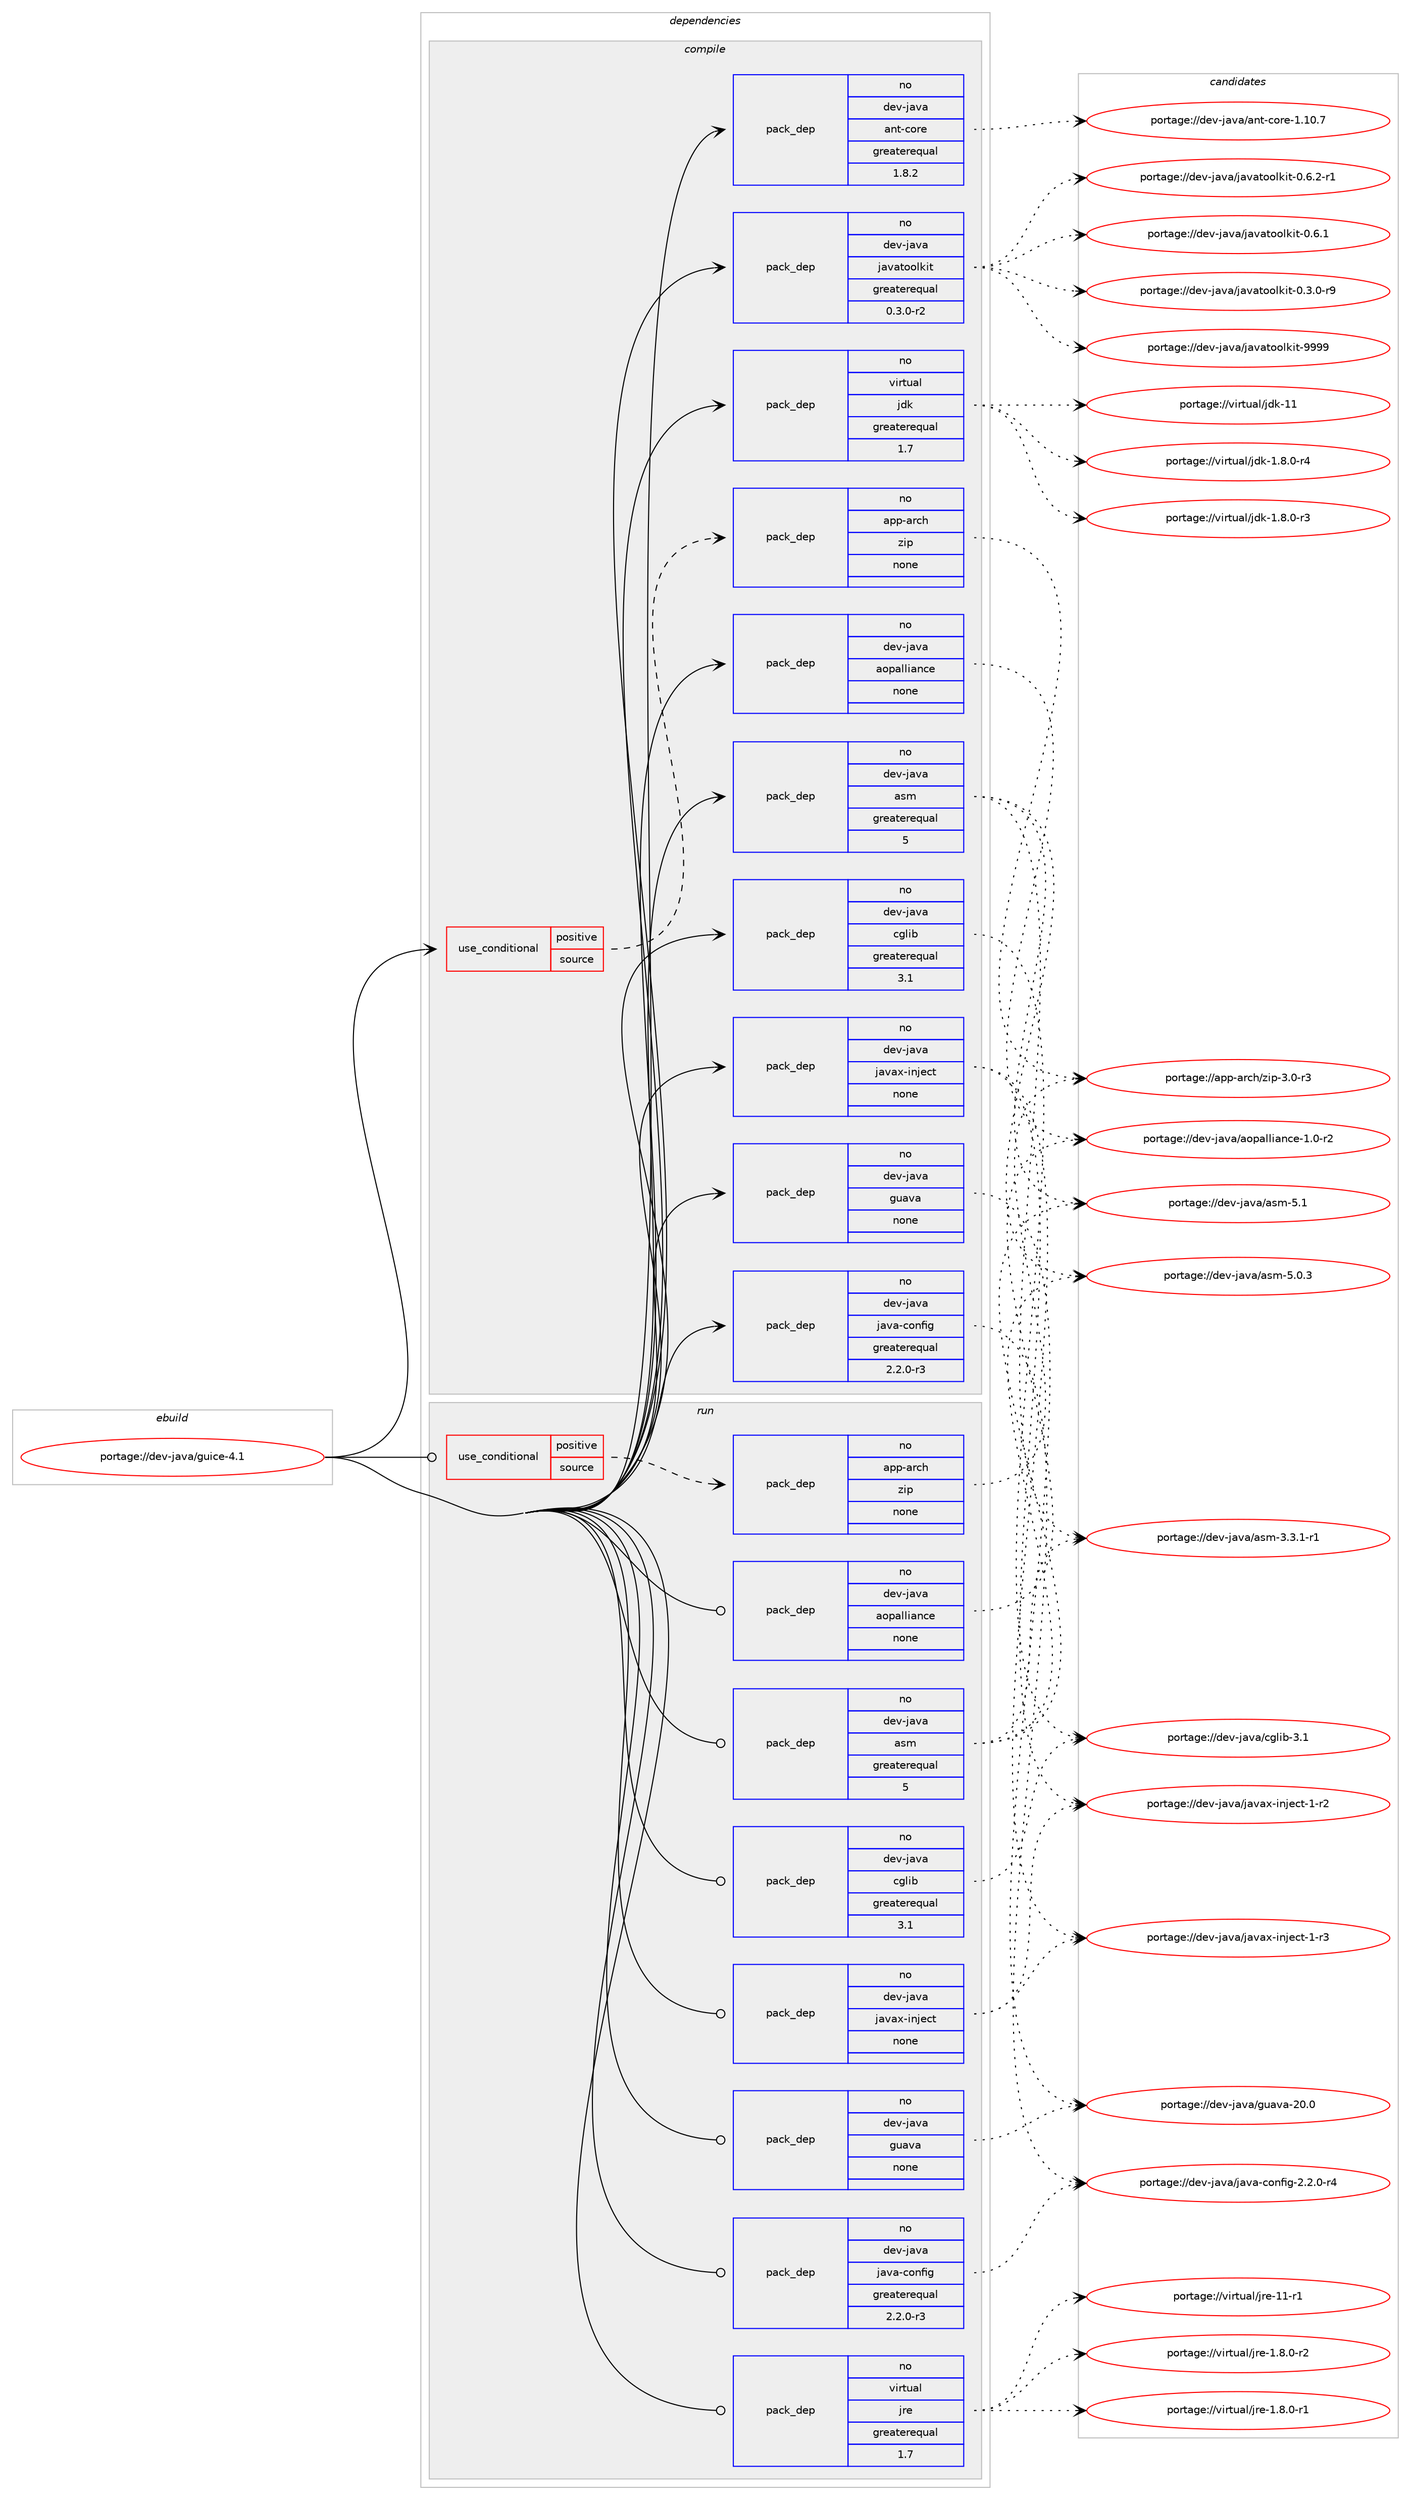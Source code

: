 digraph prolog {

# *************
# Graph options
# *************

newrank=true;
concentrate=true;
compound=true;
graph [rankdir=LR,fontname=Helvetica,fontsize=10,ranksep=1.5];#, ranksep=2.5, nodesep=0.2];
edge  [arrowhead=vee];
node  [fontname=Helvetica,fontsize=10];

# **********
# The ebuild
# **********

subgraph cluster_leftcol {
color=gray;
rank=same;
label=<<i>ebuild</i>>;
id [label="portage://dev-java/guice-4.1", color=red, width=4, href="../dev-java/guice-4.1.svg"];
}

# ****************
# The dependencies
# ****************

subgraph cluster_midcol {
color=gray;
label=<<i>dependencies</i>>;
subgraph cluster_compile {
fillcolor="#eeeeee";
style=filled;
label=<<i>compile</i>>;
subgraph cond130160 {
dependency531426 [label=<<TABLE BORDER="0" CELLBORDER="1" CELLSPACING="0" CELLPADDING="4"><TR><TD ROWSPAN="3" CELLPADDING="10">use_conditional</TD></TR><TR><TD>positive</TD></TR><TR><TD>source</TD></TR></TABLE>>, shape=none, color=red];
subgraph pack395647 {
dependency531427 [label=<<TABLE BORDER="0" CELLBORDER="1" CELLSPACING="0" CELLPADDING="4" WIDTH="220"><TR><TD ROWSPAN="6" CELLPADDING="30">pack_dep</TD></TR><TR><TD WIDTH="110">no</TD></TR><TR><TD>app-arch</TD></TR><TR><TD>zip</TD></TR><TR><TD>none</TD></TR><TR><TD></TD></TR></TABLE>>, shape=none, color=blue];
}
dependency531426:e -> dependency531427:w [weight=20,style="dashed",arrowhead="vee"];
}
id:e -> dependency531426:w [weight=20,style="solid",arrowhead="vee"];
subgraph pack395648 {
dependency531428 [label=<<TABLE BORDER="0" CELLBORDER="1" CELLSPACING="0" CELLPADDING="4" WIDTH="220"><TR><TD ROWSPAN="6" CELLPADDING="30">pack_dep</TD></TR><TR><TD WIDTH="110">no</TD></TR><TR><TD>dev-java</TD></TR><TR><TD>ant-core</TD></TR><TR><TD>greaterequal</TD></TR><TR><TD>1.8.2</TD></TR></TABLE>>, shape=none, color=blue];
}
id:e -> dependency531428:w [weight=20,style="solid",arrowhead="vee"];
subgraph pack395649 {
dependency531429 [label=<<TABLE BORDER="0" CELLBORDER="1" CELLSPACING="0" CELLPADDING="4" WIDTH="220"><TR><TD ROWSPAN="6" CELLPADDING="30">pack_dep</TD></TR><TR><TD WIDTH="110">no</TD></TR><TR><TD>dev-java</TD></TR><TR><TD>aopalliance</TD></TR><TR><TD>none</TD></TR><TR><TD></TD></TR></TABLE>>, shape=none, color=blue];
}
id:e -> dependency531429:w [weight=20,style="solid",arrowhead="vee"];
subgraph pack395650 {
dependency531430 [label=<<TABLE BORDER="0" CELLBORDER="1" CELLSPACING="0" CELLPADDING="4" WIDTH="220"><TR><TD ROWSPAN="6" CELLPADDING="30">pack_dep</TD></TR><TR><TD WIDTH="110">no</TD></TR><TR><TD>dev-java</TD></TR><TR><TD>asm</TD></TR><TR><TD>greaterequal</TD></TR><TR><TD>5</TD></TR></TABLE>>, shape=none, color=blue];
}
id:e -> dependency531430:w [weight=20,style="solid",arrowhead="vee"];
subgraph pack395651 {
dependency531431 [label=<<TABLE BORDER="0" CELLBORDER="1" CELLSPACING="0" CELLPADDING="4" WIDTH="220"><TR><TD ROWSPAN="6" CELLPADDING="30">pack_dep</TD></TR><TR><TD WIDTH="110">no</TD></TR><TR><TD>dev-java</TD></TR><TR><TD>cglib</TD></TR><TR><TD>greaterequal</TD></TR><TR><TD>3.1</TD></TR></TABLE>>, shape=none, color=blue];
}
id:e -> dependency531431:w [weight=20,style="solid",arrowhead="vee"];
subgraph pack395652 {
dependency531432 [label=<<TABLE BORDER="0" CELLBORDER="1" CELLSPACING="0" CELLPADDING="4" WIDTH="220"><TR><TD ROWSPAN="6" CELLPADDING="30">pack_dep</TD></TR><TR><TD WIDTH="110">no</TD></TR><TR><TD>dev-java</TD></TR><TR><TD>guava</TD></TR><TR><TD>none</TD></TR><TR><TD></TD></TR></TABLE>>, shape=none, color=blue];
}
id:e -> dependency531432:w [weight=20,style="solid",arrowhead="vee"];
subgraph pack395653 {
dependency531433 [label=<<TABLE BORDER="0" CELLBORDER="1" CELLSPACING="0" CELLPADDING="4" WIDTH="220"><TR><TD ROWSPAN="6" CELLPADDING="30">pack_dep</TD></TR><TR><TD WIDTH="110">no</TD></TR><TR><TD>dev-java</TD></TR><TR><TD>java-config</TD></TR><TR><TD>greaterequal</TD></TR><TR><TD>2.2.0-r3</TD></TR></TABLE>>, shape=none, color=blue];
}
id:e -> dependency531433:w [weight=20,style="solid",arrowhead="vee"];
subgraph pack395654 {
dependency531434 [label=<<TABLE BORDER="0" CELLBORDER="1" CELLSPACING="0" CELLPADDING="4" WIDTH="220"><TR><TD ROWSPAN="6" CELLPADDING="30">pack_dep</TD></TR><TR><TD WIDTH="110">no</TD></TR><TR><TD>dev-java</TD></TR><TR><TD>javatoolkit</TD></TR><TR><TD>greaterequal</TD></TR><TR><TD>0.3.0-r2</TD></TR></TABLE>>, shape=none, color=blue];
}
id:e -> dependency531434:w [weight=20,style="solid",arrowhead="vee"];
subgraph pack395655 {
dependency531435 [label=<<TABLE BORDER="0" CELLBORDER="1" CELLSPACING="0" CELLPADDING="4" WIDTH="220"><TR><TD ROWSPAN="6" CELLPADDING="30">pack_dep</TD></TR><TR><TD WIDTH="110">no</TD></TR><TR><TD>dev-java</TD></TR><TR><TD>javax-inject</TD></TR><TR><TD>none</TD></TR><TR><TD></TD></TR></TABLE>>, shape=none, color=blue];
}
id:e -> dependency531435:w [weight=20,style="solid",arrowhead="vee"];
subgraph pack395656 {
dependency531436 [label=<<TABLE BORDER="0" CELLBORDER="1" CELLSPACING="0" CELLPADDING="4" WIDTH="220"><TR><TD ROWSPAN="6" CELLPADDING="30">pack_dep</TD></TR><TR><TD WIDTH="110">no</TD></TR><TR><TD>virtual</TD></TR><TR><TD>jdk</TD></TR><TR><TD>greaterequal</TD></TR><TR><TD>1.7</TD></TR></TABLE>>, shape=none, color=blue];
}
id:e -> dependency531436:w [weight=20,style="solid",arrowhead="vee"];
}
subgraph cluster_compileandrun {
fillcolor="#eeeeee";
style=filled;
label=<<i>compile and run</i>>;
}
subgraph cluster_run {
fillcolor="#eeeeee";
style=filled;
label=<<i>run</i>>;
subgraph cond130161 {
dependency531437 [label=<<TABLE BORDER="0" CELLBORDER="1" CELLSPACING="0" CELLPADDING="4"><TR><TD ROWSPAN="3" CELLPADDING="10">use_conditional</TD></TR><TR><TD>positive</TD></TR><TR><TD>source</TD></TR></TABLE>>, shape=none, color=red];
subgraph pack395657 {
dependency531438 [label=<<TABLE BORDER="0" CELLBORDER="1" CELLSPACING="0" CELLPADDING="4" WIDTH="220"><TR><TD ROWSPAN="6" CELLPADDING="30">pack_dep</TD></TR><TR><TD WIDTH="110">no</TD></TR><TR><TD>app-arch</TD></TR><TR><TD>zip</TD></TR><TR><TD>none</TD></TR><TR><TD></TD></TR></TABLE>>, shape=none, color=blue];
}
dependency531437:e -> dependency531438:w [weight=20,style="dashed",arrowhead="vee"];
}
id:e -> dependency531437:w [weight=20,style="solid",arrowhead="odot"];
subgraph pack395658 {
dependency531439 [label=<<TABLE BORDER="0" CELLBORDER="1" CELLSPACING="0" CELLPADDING="4" WIDTH="220"><TR><TD ROWSPAN="6" CELLPADDING="30">pack_dep</TD></TR><TR><TD WIDTH="110">no</TD></TR><TR><TD>dev-java</TD></TR><TR><TD>aopalliance</TD></TR><TR><TD>none</TD></TR><TR><TD></TD></TR></TABLE>>, shape=none, color=blue];
}
id:e -> dependency531439:w [weight=20,style="solid",arrowhead="odot"];
subgraph pack395659 {
dependency531440 [label=<<TABLE BORDER="0" CELLBORDER="1" CELLSPACING="0" CELLPADDING="4" WIDTH="220"><TR><TD ROWSPAN="6" CELLPADDING="30">pack_dep</TD></TR><TR><TD WIDTH="110">no</TD></TR><TR><TD>dev-java</TD></TR><TR><TD>asm</TD></TR><TR><TD>greaterequal</TD></TR><TR><TD>5</TD></TR></TABLE>>, shape=none, color=blue];
}
id:e -> dependency531440:w [weight=20,style="solid",arrowhead="odot"];
subgraph pack395660 {
dependency531441 [label=<<TABLE BORDER="0" CELLBORDER="1" CELLSPACING="0" CELLPADDING="4" WIDTH="220"><TR><TD ROWSPAN="6" CELLPADDING="30">pack_dep</TD></TR><TR><TD WIDTH="110">no</TD></TR><TR><TD>dev-java</TD></TR><TR><TD>cglib</TD></TR><TR><TD>greaterequal</TD></TR><TR><TD>3.1</TD></TR></TABLE>>, shape=none, color=blue];
}
id:e -> dependency531441:w [weight=20,style="solid",arrowhead="odot"];
subgraph pack395661 {
dependency531442 [label=<<TABLE BORDER="0" CELLBORDER="1" CELLSPACING="0" CELLPADDING="4" WIDTH="220"><TR><TD ROWSPAN="6" CELLPADDING="30">pack_dep</TD></TR><TR><TD WIDTH="110">no</TD></TR><TR><TD>dev-java</TD></TR><TR><TD>guava</TD></TR><TR><TD>none</TD></TR><TR><TD></TD></TR></TABLE>>, shape=none, color=blue];
}
id:e -> dependency531442:w [weight=20,style="solid",arrowhead="odot"];
subgraph pack395662 {
dependency531443 [label=<<TABLE BORDER="0" CELLBORDER="1" CELLSPACING="0" CELLPADDING="4" WIDTH="220"><TR><TD ROWSPAN="6" CELLPADDING="30">pack_dep</TD></TR><TR><TD WIDTH="110">no</TD></TR><TR><TD>dev-java</TD></TR><TR><TD>java-config</TD></TR><TR><TD>greaterequal</TD></TR><TR><TD>2.2.0-r3</TD></TR></TABLE>>, shape=none, color=blue];
}
id:e -> dependency531443:w [weight=20,style="solid",arrowhead="odot"];
subgraph pack395663 {
dependency531444 [label=<<TABLE BORDER="0" CELLBORDER="1" CELLSPACING="0" CELLPADDING="4" WIDTH="220"><TR><TD ROWSPAN="6" CELLPADDING="30">pack_dep</TD></TR><TR><TD WIDTH="110">no</TD></TR><TR><TD>dev-java</TD></TR><TR><TD>javax-inject</TD></TR><TR><TD>none</TD></TR><TR><TD></TD></TR></TABLE>>, shape=none, color=blue];
}
id:e -> dependency531444:w [weight=20,style="solid",arrowhead="odot"];
subgraph pack395664 {
dependency531445 [label=<<TABLE BORDER="0" CELLBORDER="1" CELLSPACING="0" CELLPADDING="4" WIDTH="220"><TR><TD ROWSPAN="6" CELLPADDING="30">pack_dep</TD></TR><TR><TD WIDTH="110">no</TD></TR><TR><TD>virtual</TD></TR><TR><TD>jre</TD></TR><TR><TD>greaterequal</TD></TR><TR><TD>1.7</TD></TR></TABLE>>, shape=none, color=blue];
}
id:e -> dependency531445:w [weight=20,style="solid",arrowhead="odot"];
}
}

# **************
# The candidates
# **************

subgraph cluster_choices {
rank=same;
color=gray;
label=<<i>candidates</i>>;

subgraph choice395647 {
color=black;
nodesep=1;
choice9711211245971149910447122105112455146484511451 [label="portage://app-arch/zip-3.0-r3", color=red, width=4,href="../app-arch/zip-3.0-r3.svg"];
dependency531427:e -> choice9711211245971149910447122105112455146484511451:w [style=dotted,weight="100"];
}
subgraph choice395648 {
color=black;
nodesep=1;
choice1001011184510697118974797110116459911111410145494649484655 [label="portage://dev-java/ant-core-1.10.7", color=red, width=4,href="../dev-java/ant-core-1.10.7.svg"];
dependency531428:e -> choice1001011184510697118974797110116459911111410145494649484655:w [style=dotted,weight="100"];
}
subgraph choice395649 {
color=black;
nodesep=1;
choice1001011184510697118974797111112971081081059711099101454946484511450 [label="portage://dev-java/aopalliance-1.0-r2", color=red, width=4,href="../dev-java/aopalliance-1.0-r2.svg"];
dependency531429:e -> choice1001011184510697118974797111112971081081059711099101454946484511450:w [style=dotted,weight="100"];
}
subgraph choice395650 {
color=black;
nodesep=1;
choice100101118451069711897479711510945534649 [label="portage://dev-java/asm-5.1", color=red, width=4,href="../dev-java/asm-5.1.svg"];
choice1001011184510697118974797115109455346484651 [label="portage://dev-java/asm-5.0.3", color=red, width=4,href="../dev-java/asm-5.0.3.svg"];
choice10010111845106971189747971151094551465146494511449 [label="portage://dev-java/asm-3.3.1-r1", color=red, width=4,href="../dev-java/asm-3.3.1-r1.svg"];
dependency531430:e -> choice100101118451069711897479711510945534649:w [style=dotted,weight="100"];
dependency531430:e -> choice1001011184510697118974797115109455346484651:w [style=dotted,weight="100"];
dependency531430:e -> choice10010111845106971189747971151094551465146494511449:w [style=dotted,weight="100"];
}
subgraph choice395651 {
color=black;
nodesep=1;
choice10010111845106971189747991031081059845514649 [label="portage://dev-java/cglib-3.1", color=red, width=4,href="../dev-java/cglib-3.1.svg"];
dependency531431:e -> choice10010111845106971189747991031081059845514649:w [style=dotted,weight="100"];
}
subgraph choice395652 {
color=black;
nodesep=1;
choice1001011184510697118974710311797118974550484648 [label="portage://dev-java/guava-20.0", color=red, width=4,href="../dev-java/guava-20.0.svg"];
dependency531432:e -> choice1001011184510697118974710311797118974550484648:w [style=dotted,weight="100"];
}
subgraph choice395653 {
color=black;
nodesep=1;
choice10010111845106971189747106971189745991111101021051034550465046484511452 [label="portage://dev-java/java-config-2.2.0-r4", color=red, width=4,href="../dev-java/java-config-2.2.0-r4.svg"];
dependency531433:e -> choice10010111845106971189747106971189745991111101021051034550465046484511452:w [style=dotted,weight="100"];
}
subgraph choice395654 {
color=black;
nodesep=1;
choice1001011184510697118974710697118971161111111081071051164557575757 [label="portage://dev-java/javatoolkit-9999", color=red, width=4,href="../dev-java/javatoolkit-9999.svg"];
choice1001011184510697118974710697118971161111111081071051164548465446504511449 [label="portage://dev-java/javatoolkit-0.6.2-r1", color=red, width=4,href="../dev-java/javatoolkit-0.6.2-r1.svg"];
choice100101118451069711897471069711897116111111108107105116454846544649 [label="portage://dev-java/javatoolkit-0.6.1", color=red, width=4,href="../dev-java/javatoolkit-0.6.1.svg"];
choice1001011184510697118974710697118971161111111081071051164548465146484511457 [label="portage://dev-java/javatoolkit-0.3.0-r9", color=red, width=4,href="../dev-java/javatoolkit-0.3.0-r9.svg"];
dependency531434:e -> choice1001011184510697118974710697118971161111111081071051164557575757:w [style=dotted,weight="100"];
dependency531434:e -> choice1001011184510697118974710697118971161111111081071051164548465446504511449:w [style=dotted,weight="100"];
dependency531434:e -> choice100101118451069711897471069711897116111111108107105116454846544649:w [style=dotted,weight="100"];
dependency531434:e -> choice1001011184510697118974710697118971161111111081071051164548465146484511457:w [style=dotted,weight="100"];
}
subgraph choice395655 {
color=black;
nodesep=1;
choice100101118451069711897471069711897120451051101061019911645494511451 [label="portage://dev-java/javax-inject-1-r3", color=red, width=4,href="../dev-java/javax-inject-1-r3.svg"];
choice100101118451069711897471069711897120451051101061019911645494511450 [label="portage://dev-java/javax-inject-1-r2", color=red, width=4,href="../dev-java/javax-inject-1-r2.svg"];
dependency531435:e -> choice100101118451069711897471069711897120451051101061019911645494511451:w [style=dotted,weight="100"];
dependency531435:e -> choice100101118451069711897471069711897120451051101061019911645494511450:w [style=dotted,weight="100"];
}
subgraph choice395656 {
color=black;
nodesep=1;
choice1181051141161179710847106100107454949 [label="portage://virtual/jdk-11", color=red, width=4,href="../virtual/jdk-11.svg"];
choice11810511411611797108471061001074549465646484511452 [label="portage://virtual/jdk-1.8.0-r4", color=red, width=4,href="../virtual/jdk-1.8.0-r4.svg"];
choice11810511411611797108471061001074549465646484511451 [label="portage://virtual/jdk-1.8.0-r3", color=red, width=4,href="../virtual/jdk-1.8.0-r3.svg"];
dependency531436:e -> choice1181051141161179710847106100107454949:w [style=dotted,weight="100"];
dependency531436:e -> choice11810511411611797108471061001074549465646484511452:w [style=dotted,weight="100"];
dependency531436:e -> choice11810511411611797108471061001074549465646484511451:w [style=dotted,weight="100"];
}
subgraph choice395657 {
color=black;
nodesep=1;
choice9711211245971149910447122105112455146484511451 [label="portage://app-arch/zip-3.0-r3", color=red, width=4,href="../app-arch/zip-3.0-r3.svg"];
dependency531438:e -> choice9711211245971149910447122105112455146484511451:w [style=dotted,weight="100"];
}
subgraph choice395658 {
color=black;
nodesep=1;
choice1001011184510697118974797111112971081081059711099101454946484511450 [label="portage://dev-java/aopalliance-1.0-r2", color=red, width=4,href="../dev-java/aopalliance-1.0-r2.svg"];
dependency531439:e -> choice1001011184510697118974797111112971081081059711099101454946484511450:w [style=dotted,weight="100"];
}
subgraph choice395659 {
color=black;
nodesep=1;
choice100101118451069711897479711510945534649 [label="portage://dev-java/asm-5.1", color=red, width=4,href="../dev-java/asm-5.1.svg"];
choice1001011184510697118974797115109455346484651 [label="portage://dev-java/asm-5.0.3", color=red, width=4,href="../dev-java/asm-5.0.3.svg"];
choice10010111845106971189747971151094551465146494511449 [label="portage://dev-java/asm-3.3.1-r1", color=red, width=4,href="../dev-java/asm-3.3.1-r1.svg"];
dependency531440:e -> choice100101118451069711897479711510945534649:w [style=dotted,weight="100"];
dependency531440:e -> choice1001011184510697118974797115109455346484651:w [style=dotted,weight="100"];
dependency531440:e -> choice10010111845106971189747971151094551465146494511449:w [style=dotted,weight="100"];
}
subgraph choice395660 {
color=black;
nodesep=1;
choice10010111845106971189747991031081059845514649 [label="portage://dev-java/cglib-3.1", color=red, width=4,href="../dev-java/cglib-3.1.svg"];
dependency531441:e -> choice10010111845106971189747991031081059845514649:w [style=dotted,weight="100"];
}
subgraph choice395661 {
color=black;
nodesep=1;
choice1001011184510697118974710311797118974550484648 [label="portage://dev-java/guava-20.0", color=red, width=4,href="../dev-java/guava-20.0.svg"];
dependency531442:e -> choice1001011184510697118974710311797118974550484648:w [style=dotted,weight="100"];
}
subgraph choice395662 {
color=black;
nodesep=1;
choice10010111845106971189747106971189745991111101021051034550465046484511452 [label="portage://dev-java/java-config-2.2.0-r4", color=red, width=4,href="../dev-java/java-config-2.2.0-r4.svg"];
dependency531443:e -> choice10010111845106971189747106971189745991111101021051034550465046484511452:w [style=dotted,weight="100"];
}
subgraph choice395663 {
color=black;
nodesep=1;
choice100101118451069711897471069711897120451051101061019911645494511451 [label="portage://dev-java/javax-inject-1-r3", color=red, width=4,href="../dev-java/javax-inject-1-r3.svg"];
choice100101118451069711897471069711897120451051101061019911645494511450 [label="portage://dev-java/javax-inject-1-r2", color=red, width=4,href="../dev-java/javax-inject-1-r2.svg"];
dependency531444:e -> choice100101118451069711897471069711897120451051101061019911645494511451:w [style=dotted,weight="100"];
dependency531444:e -> choice100101118451069711897471069711897120451051101061019911645494511450:w [style=dotted,weight="100"];
}
subgraph choice395664 {
color=black;
nodesep=1;
choice11810511411611797108471061141014549494511449 [label="portage://virtual/jre-11-r1", color=red, width=4,href="../virtual/jre-11-r1.svg"];
choice11810511411611797108471061141014549465646484511450 [label="portage://virtual/jre-1.8.0-r2", color=red, width=4,href="../virtual/jre-1.8.0-r2.svg"];
choice11810511411611797108471061141014549465646484511449 [label="portage://virtual/jre-1.8.0-r1", color=red, width=4,href="../virtual/jre-1.8.0-r1.svg"];
dependency531445:e -> choice11810511411611797108471061141014549494511449:w [style=dotted,weight="100"];
dependency531445:e -> choice11810511411611797108471061141014549465646484511450:w [style=dotted,weight="100"];
dependency531445:e -> choice11810511411611797108471061141014549465646484511449:w [style=dotted,weight="100"];
}
}

}
